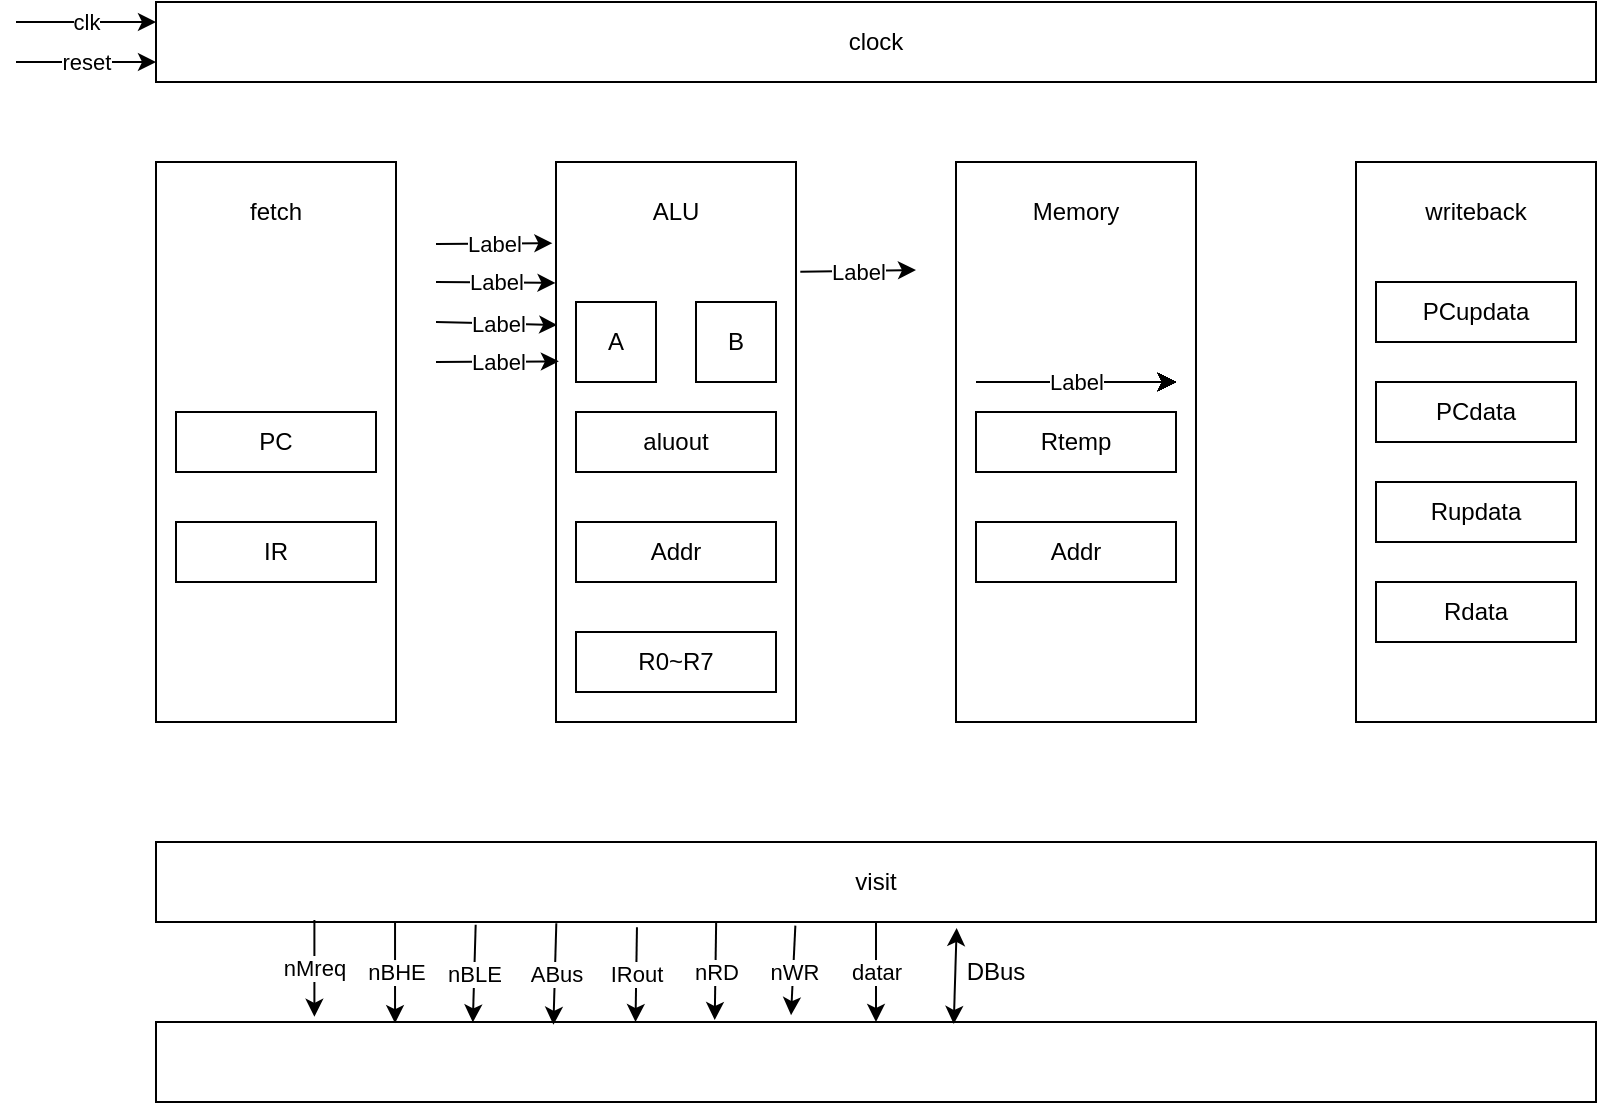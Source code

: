 <mxfile version="20.5.3" type="github">
  <diagram id="Z0ZnqTBoVo8ubZDgD4OC" name="第 1 页">
    <mxGraphModel dx="1865" dy="579" grid="1" gridSize="10" guides="1" tooltips="1" connect="1" arrows="1" fold="1" page="1" pageScale="1" pageWidth="827" pageHeight="1169" math="0" shadow="0">
      <root>
        <mxCell id="0" />
        <mxCell id="1" parent="0" />
        <mxCell id="C50PbBCwyJRlSNq6Uq3W-1" value="clock" style="rounded=0;whiteSpace=wrap;html=1;" vertex="1" parent="1">
          <mxGeometry x="40" y="240" width="720" height="40" as="geometry" />
        </mxCell>
        <mxCell id="C50PbBCwyJRlSNq6Uq3W-2" value="" style="rounded=0;whiteSpace=wrap;html=1;" vertex="1" parent="1">
          <mxGeometry x="240" y="320" width="120" height="280" as="geometry" />
        </mxCell>
        <mxCell id="C50PbBCwyJRlSNq6Uq3W-3" value="" style="rounded=0;whiteSpace=wrap;html=1;" vertex="1" parent="1">
          <mxGeometry x="440" y="320" width="120" height="280" as="geometry" />
        </mxCell>
        <mxCell id="C50PbBCwyJRlSNq6Uq3W-4" value="" style="rounded=0;whiteSpace=wrap;html=1;" vertex="1" parent="1">
          <mxGeometry x="40" y="320" width="120" height="280" as="geometry" />
        </mxCell>
        <mxCell id="C50PbBCwyJRlSNq6Uq3W-7" value="" style="rounded=0;whiteSpace=wrap;html=1;" vertex="1" parent="1">
          <mxGeometry x="640" y="320" width="120" height="280" as="geometry" />
        </mxCell>
        <mxCell id="C50PbBCwyJRlSNq6Uq3W-11" value="" style="endArrow=classic;html=1;rounded=0;entryX=0;entryY=0.25;entryDx=0;entryDy=0;entryPerimeter=0;" edge="1" parent="1" target="C50PbBCwyJRlSNq6Uq3W-1">
          <mxGeometry relative="1" as="geometry">
            <mxPoint x="-30" y="250" as="sourcePoint" />
            <mxPoint x="550" y="280" as="targetPoint" />
          </mxGeometry>
        </mxCell>
        <mxCell id="C50PbBCwyJRlSNq6Uq3W-12" value="clk" style="edgeLabel;resizable=0;html=1;align=center;verticalAlign=middle;" connectable="0" vertex="1" parent="C50PbBCwyJRlSNq6Uq3W-11">
          <mxGeometry relative="1" as="geometry" />
        </mxCell>
        <mxCell id="C50PbBCwyJRlSNq6Uq3W-13" value="" style="endArrow=classic;html=1;rounded=0;entryX=0;entryY=0.75;entryDx=0;entryDy=0;" edge="1" parent="1" target="C50PbBCwyJRlSNq6Uq3W-1">
          <mxGeometry relative="1" as="geometry">
            <mxPoint x="-30" y="270" as="sourcePoint" />
            <mxPoint x="550" y="280" as="targetPoint" />
            <Array as="points">
              <mxPoint x="-10" y="270" />
            </Array>
          </mxGeometry>
        </mxCell>
        <mxCell id="C50PbBCwyJRlSNq6Uq3W-14" value="reset" style="edgeLabel;resizable=0;html=1;align=center;verticalAlign=middle;" connectable="0" vertex="1" parent="C50PbBCwyJRlSNq6Uq3W-13">
          <mxGeometry relative="1" as="geometry" />
        </mxCell>
        <mxCell id="C50PbBCwyJRlSNq6Uq3W-16" value="PC" style="rounded=0;whiteSpace=wrap;html=1;" vertex="1" parent="1">
          <mxGeometry x="50" y="445" width="100" height="30" as="geometry" />
        </mxCell>
        <mxCell id="C50PbBCwyJRlSNq6Uq3W-17" value="IR" style="rounded=0;whiteSpace=wrap;html=1;" vertex="1" parent="1">
          <mxGeometry x="50" y="500" width="100" height="30" as="geometry" />
        </mxCell>
        <mxCell id="C50PbBCwyJRlSNq6Uq3W-18" value="Rtemp" style="rounded=0;whiteSpace=wrap;html=1;" vertex="1" parent="1">
          <mxGeometry x="450" y="445" width="100" height="30" as="geometry" />
        </mxCell>
        <mxCell id="C50PbBCwyJRlSNq6Uq3W-19" value="aluout" style="rounded=0;whiteSpace=wrap;html=1;" vertex="1" parent="1">
          <mxGeometry x="250" y="445" width="100" height="30" as="geometry" />
        </mxCell>
        <mxCell id="C50PbBCwyJRlSNq6Uq3W-20" value="Addr" style="rounded=0;whiteSpace=wrap;html=1;" vertex="1" parent="1">
          <mxGeometry x="250" y="500" width="100" height="30" as="geometry" />
        </mxCell>
        <mxCell id="C50PbBCwyJRlSNq6Uq3W-21" value="R0~R7" style="rounded=0;whiteSpace=wrap;html=1;" vertex="1" parent="1">
          <mxGeometry x="250" y="555" width="100" height="30" as="geometry" />
        </mxCell>
        <mxCell id="C50PbBCwyJRlSNq6Uq3W-22" value="Rupdata" style="rounded=0;whiteSpace=wrap;html=1;" vertex="1" parent="1">
          <mxGeometry x="650" y="480" width="100" height="30" as="geometry" />
        </mxCell>
        <mxCell id="C50PbBCwyJRlSNq6Uq3W-23" value="writeback" style="text;html=1;strokeColor=none;fillColor=none;align=center;verticalAlign=middle;whiteSpace=wrap;rounded=0;" vertex="1" parent="1">
          <mxGeometry x="670" y="330" width="60" height="30" as="geometry" />
        </mxCell>
        <mxCell id="C50PbBCwyJRlSNq6Uq3W-24" value="Memory" style="text;html=1;strokeColor=none;fillColor=none;align=center;verticalAlign=middle;whiteSpace=wrap;rounded=0;" vertex="1" parent="1">
          <mxGeometry x="470" y="330" width="60" height="30" as="geometry" />
        </mxCell>
        <mxCell id="C50PbBCwyJRlSNq6Uq3W-25" value="ALU" style="text;html=1;strokeColor=none;fillColor=none;align=center;verticalAlign=middle;whiteSpace=wrap;rounded=0;" vertex="1" parent="1">
          <mxGeometry x="270" y="330" width="60" height="30" as="geometry" />
        </mxCell>
        <mxCell id="C50PbBCwyJRlSNq6Uq3W-26" value="fetch" style="text;html=1;strokeColor=none;fillColor=none;align=center;verticalAlign=middle;whiteSpace=wrap;rounded=0;" vertex="1" parent="1">
          <mxGeometry x="70" y="330" width="60" height="30" as="geometry" />
        </mxCell>
        <mxCell id="C50PbBCwyJRlSNq6Uq3W-27" value="Addr" style="rounded=0;whiteSpace=wrap;html=1;" vertex="1" parent="1">
          <mxGeometry x="450" y="500" width="100" height="30" as="geometry" />
        </mxCell>
        <mxCell id="C50PbBCwyJRlSNq6Uq3W-28" value="Rdata" style="rounded=0;whiteSpace=wrap;html=1;" vertex="1" parent="1">
          <mxGeometry x="650" y="530" width="100" height="30" as="geometry" />
        </mxCell>
        <mxCell id="C50PbBCwyJRlSNq6Uq3W-29" value="PCdata" style="rounded=0;whiteSpace=wrap;html=1;" vertex="1" parent="1">
          <mxGeometry x="650" y="430" width="100" height="30" as="geometry" />
        </mxCell>
        <mxCell id="C50PbBCwyJRlSNq6Uq3W-30" value="PCupdata" style="rounded=0;whiteSpace=wrap;html=1;" vertex="1" parent="1">
          <mxGeometry x="650" y="380" width="100" height="30" as="geometry" />
        </mxCell>
        <mxCell id="C50PbBCwyJRlSNq6Uq3W-33" value="A" style="rounded=0;whiteSpace=wrap;html=1;" vertex="1" parent="1">
          <mxGeometry x="250" y="390" width="40" height="40" as="geometry" />
        </mxCell>
        <mxCell id="C50PbBCwyJRlSNq6Uq3W-34" value="B" style="rounded=0;whiteSpace=wrap;html=1;" vertex="1" parent="1">
          <mxGeometry x="310" y="390" width="40" height="40" as="geometry" />
        </mxCell>
        <mxCell id="C50PbBCwyJRlSNq6Uq3W-35" value="visit" style="rounded=0;whiteSpace=wrap;html=1;" vertex="1" parent="1">
          <mxGeometry x="40" y="660" width="720" height="40" as="geometry" />
        </mxCell>
        <mxCell id="C50PbBCwyJRlSNq6Uq3W-36" value="" style="rounded=0;whiteSpace=wrap;html=1;" vertex="1" parent="1">
          <mxGeometry x="40" y="750" width="720" height="40" as="geometry" />
        </mxCell>
        <mxCell id="C50PbBCwyJRlSNq6Uq3W-37" value="" style="endArrow=classic;html=1;rounded=0;entryX=0.11;entryY=-0.065;entryDx=0;entryDy=0;entryPerimeter=0;exitX=0.11;exitY=0.975;exitDx=0;exitDy=0;exitPerimeter=0;" edge="1" parent="1" source="C50PbBCwyJRlSNq6Uq3W-35" target="C50PbBCwyJRlSNq6Uq3W-36">
          <mxGeometry relative="1" as="geometry">
            <mxPoint x="450" y="580" as="sourcePoint" />
            <mxPoint x="550" y="580" as="targetPoint" />
            <Array as="points" />
          </mxGeometry>
        </mxCell>
        <mxCell id="C50PbBCwyJRlSNq6Uq3W-38" value="nMreq" style="edgeLabel;resizable=0;html=1;align=center;verticalAlign=middle;" connectable="0" vertex="1" parent="C50PbBCwyJRlSNq6Uq3W-37">
          <mxGeometry relative="1" as="geometry" />
        </mxCell>
        <mxCell id="C50PbBCwyJRlSNq6Uq3W-39" value="" style="endArrow=classic;html=1;rounded=0;exitX=0.444;exitY=1.045;exitDx=0;exitDy=0;exitPerimeter=0;entryX=0.441;entryY=-0.085;entryDx=0;entryDy=0;entryPerimeter=0;" edge="1" parent="1" source="C50PbBCwyJRlSNq6Uq3W-35" target="C50PbBCwyJRlSNq6Uq3W-36">
          <mxGeometry relative="1" as="geometry">
            <mxPoint x="359" y="700" as="sourcePoint" />
            <mxPoint x="359" y="760" as="targetPoint" />
          </mxGeometry>
        </mxCell>
        <mxCell id="C50PbBCwyJRlSNq6Uq3W-40" value="nWR" style="edgeLabel;resizable=0;html=1;align=center;verticalAlign=middle;" connectable="0" vertex="1" parent="C50PbBCwyJRlSNq6Uq3W-39">
          <mxGeometry relative="1" as="geometry" />
        </mxCell>
        <mxCell id="C50PbBCwyJRlSNq6Uq3W-41" value="" style="endArrow=classic;html=1;rounded=0;entryX=0.166;entryY=0.015;entryDx=0;entryDy=0;entryPerimeter=0;exitX=0.166;exitY=1.005;exitDx=0;exitDy=0;exitPerimeter=0;" edge="1" parent="1" source="C50PbBCwyJRlSNq6Uq3W-35" target="C50PbBCwyJRlSNq6Uq3W-36">
          <mxGeometry relative="1" as="geometry">
            <mxPoint x="160" y="700" as="sourcePoint" />
            <mxPoint x="250" y="620" as="targetPoint" />
          </mxGeometry>
        </mxCell>
        <mxCell id="C50PbBCwyJRlSNq6Uq3W-42" value="nBHE" style="edgeLabel;resizable=0;html=1;align=center;verticalAlign=middle;" connectable="0" vertex="1" parent="C50PbBCwyJRlSNq6Uq3W-41">
          <mxGeometry relative="1" as="geometry" />
        </mxCell>
        <mxCell id="C50PbBCwyJRlSNq6Uq3W-43" value="" style="endArrow=classic;html=1;rounded=0;exitX=0.389;exitY=1;exitDx=0;exitDy=0;exitPerimeter=0;entryX=0.388;entryY=-0.025;entryDx=0;entryDy=0;entryPerimeter=0;" edge="1" parent="1" source="C50PbBCwyJRlSNq6Uq3W-35" target="C50PbBCwyJRlSNq6Uq3W-36">
          <mxGeometry relative="1" as="geometry">
            <mxPoint x="450" y="580" as="sourcePoint" />
            <mxPoint x="550" y="580" as="targetPoint" />
          </mxGeometry>
        </mxCell>
        <mxCell id="C50PbBCwyJRlSNq6Uq3W-44" value="nRD" style="edgeLabel;resizable=0;html=1;align=center;verticalAlign=middle;" connectable="0" vertex="1" parent="C50PbBCwyJRlSNq6Uq3W-43">
          <mxGeometry relative="1" as="geometry" />
        </mxCell>
        <mxCell id="C50PbBCwyJRlSNq6Uq3W-45" value="" style="endArrow=classic;html=1;rounded=0;entryX=0.333;entryY=0;entryDx=0;entryDy=0;entryPerimeter=0;exitX=0.334;exitY=1.065;exitDx=0;exitDy=0;exitPerimeter=0;" edge="1" parent="1" source="C50PbBCwyJRlSNq6Uq3W-35" target="C50PbBCwyJRlSNq6Uq3W-36">
          <mxGeometry relative="1" as="geometry">
            <mxPoint x="280" y="700" as="sourcePoint" />
            <mxPoint x="550" y="580" as="targetPoint" />
          </mxGeometry>
        </mxCell>
        <mxCell id="C50PbBCwyJRlSNq6Uq3W-46" value="IRout" style="edgeLabel;resizable=0;html=1;align=center;verticalAlign=middle;" connectable="0" vertex="1" parent="C50PbBCwyJRlSNq6Uq3W-45">
          <mxGeometry relative="1" as="geometry" />
        </mxCell>
        <mxCell id="C50PbBCwyJRlSNq6Uq3W-47" value="" style="endArrow=classic;html=1;rounded=0;exitX=0.278;exitY=1.015;exitDx=0;exitDy=0;exitPerimeter=0;entryX=0.276;entryY=0.035;entryDx=0;entryDy=0;entryPerimeter=0;" edge="1" parent="1" source="C50PbBCwyJRlSNq6Uq3W-35" target="C50PbBCwyJRlSNq6Uq3W-36">
          <mxGeometry relative="1" as="geometry">
            <mxPoint x="390" y="630" as="sourcePoint" />
            <mxPoint x="490" y="630" as="targetPoint" />
          </mxGeometry>
        </mxCell>
        <mxCell id="C50PbBCwyJRlSNq6Uq3W-48" value="ABus" style="edgeLabel;resizable=0;html=1;align=center;verticalAlign=middle;" connectable="0" vertex="1" parent="C50PbBCwyJRlSNq6Uq3W-47">
          <mxGeometry relative="1" as="geometry" />
        </mxCell>
        <mxCell id="C50PbBCwyJRlSNq6Uq3W-49" value="" style="endArrow=classic;html=1;rounded=0;exitX=0.222;exitY=1.035;exitDx=0;exitDy=0;exitPerimeter=0;entryX=0.22;entryY=0.005;entryDx=0;entryDy=0;entryPerimeter=0;" edge="1" parent="1" source="C50PbBCwyJRlSNq6Uq3W-35" target="C50PbBCwyJRlSNq6Uq3W-36">
          <mxGeometry relative="1" as="geometry">
            <mxPoint x="450" y="580" as="sourcePoint" />
            <mxPoint x="200" y="760" as="targetPoint" />
          </mxGeometry>
        </mxCell>
        <mxCell id="C50PbBCwyJRlSNq6Uq3W-50" value="nBLE" style="edgeLabel;resizable=0;html=1;align=center;verticalAlign=middle;" connectable="0" vertex="1" parent="C50PbBCwyJRlSNq6Uq3W-49">
          <mxGeometry relative="1" as="geometry" />
        </mxCell>
        <mxCell id="C50PbBCwyJRlSNq6Uq3W-51" value="" style="endArrow=classic;html=1;rounded=0;exitX=0.5;exitY=1;exitDx=0;exitDy=0;entryX=0.5;entryY=0;entryDx=0;entryDy=0;" edge="1" parent="1" source="C50PbBCwyJRlSNq6Uq3W-35" target="C50PbBCwyJRlSNq6Uq3W-36">
          <mxGeometry relative="1" as="geometry">
            <mxPoint x="450" y="580" as="sourcePoint" />
            <mxPoint x="400" y="750" as="targetPoint" />
          </mxGeometry>
        </mxCell>
        <mxCell id="C50PbBCwyJRlSNq6Uq3W-52" value="datar" style="edgeLabel;resizable=0;html=1;align=center;verticalAlign=middle;" connectable="0" vertex="1" parent="C50PbBCwyJRlSNq6Uq3W-51">
          <mxGeometry relative="1" as="geometry" />
        </mxCell>
        <mxCell id="C50PbBCwyJRlSNq6Uq3W-53" value="" style="endArrow=classic;startArrow=classic;html=1;rounded=0;exitX=0.554;exitY=0.025;exitDx=0;exitDy=0;exitPerimeter=0;entryX=0.556;entryY=1.075;entryDx=0;entryDy=0;entryPerimeter=0;" edge="1" parent="1" source="C50PbBCwyJRlSNq6Uq3W-36" target="C50PbBCwyJRlSNq6Uq3W-35">
          <mxGeometry width="50" height="50" relative="1" as="geometry">
            <mxPoint x="470" y="610" as="sourcePoint" />
            <mxPoint x="520" y="560" as="targetPoint" />
          </mxGeometry>
        </mxCell>
        <mxCell id="C50PbBCwyJRlSNq6Uq3W-57" value="DBus" style="text;html=1;strokeColor=none;fillColor=none;align=center;verticalAlign=middle;whiteSpace=wrap;rounded=0;" vertex="1" parent="1">
          <mxGeometry x="430" y="710" width="60" height="30" as="geometry" />
        </mxCell>
        <mxCell id="C50PbBCwyJRlSNq6Uq3W-58" value="" style="endArrow=classic;html=1;rounded=0;" edge="1" parent="1">
          <mxGeometry relative="1" as="geometry">
            <mxPoint x="450" y="430" as="sourcePoint" />
            <mxPoint x="550" y="430" as="targetPoint" />
          </mxGeometry>
        </mxCell>
        <mxCell id="C50PbBCwyJRlSNq6Uq3W-59" value="Label" style="edgeLabel;resizable=0;html=1;align=center;verticalAlign=middle;" connectable="0" vertex="1" parent="C50PbBCwyJRlSNq6Uq3W-58">
          <mxGeometry relative="1" as="geometry" />
        </mxCell>
        <mxCell id="C50PbBCwyJRlSNq6Uq3W-60" value="" style="endArrow=classic;html=1;rounded=0;" edge="1" parent="1">
          <mxGeometry relative="1" as="geometry">
            <mxPoint x="450" y="430" as="sourcePoint" />
            <mxPoint x="550" y="430" as="targetPoint" />
          </mxGeometry>
        </mxCell>
        <mxCell id="C50PbBCwyJRlSNq6Uq3W-61" value="Label" style="edgeLabel;resizable=0;html=1;align=center;verticalAlign=middle;" connectable="0" vertex="1" parent="C50PbBCwyJRlSNq6Uq3W-60">
          <mxGeometry relative="1" as="geometry" />
        </mxCell>
        <mxCell id="C50PbBCwyJRlSNq6Uq3W-62" value="" style="endArrow=classic;html=1;rounded=0;" edge="1" parent="1">
          <mxGeometry relative="1" as="geometry">
            <mxPoint x="450" y="430" as="sourcePoint" />
            <mxPoint x="550" y="430" as="targetPoint" />
          </mxGeometry>
        </mxCell>
        <mxCell id="C50PbBCwyJRlSNq6Uq3W-63" value="Label" style="edgeLabel;resizable=0;html=1;align=center;verticalAlign=middle;" connectable="0" vertex="1" parent="C50PbBCwyJRlSNq6Uq3W-62">
          <mxGeometry relative="1" as="geometry" />
        </mxCell>
        <mxCell id="C50PbBCwyJRlSNq6Uq3W-64" value="" style="endArrow=classic;html=1;rounded=0;" edge="1" parent="1">
          <mxGeometry relative="1" as="geometry">
            <mxPoint x="450" y="430" as="sourcePoint" />
            <mxPoint x="550" y="430" as="targetPoint" />
          </mxGeometry>
        </mxCell>
        <mxCell id="C50PbBCwyJRlSNq6Uq3W-65" value="Label" style="edgeLabel;resizable=0;html=1;align=center;verticalAlign=middle;" connectable="0" vertex="1" parent="C50PbBCwyJRlSNq6Uq3W-64">
          <mxGeometry relative="1" as="geometry" />
        </mxCell>
        <mxCell id="C50PbBCwyJRlSNq6Uq3W-66" value="" style="endArrow=classic;html=1;rounded=0;" edge="1" parent="1">
          <mxGeometry relative="1" as="geometry">
            <mxPoint x="450" y="430" as="sourcePoint" />
            <mxPoint x="550" y="430" as="targetPoint" />
          </mxGeometry>
        </mxCell>
        <mxCell id="C50PbBCwyJRlSNq6Uq3W-67" value="Label" style="edgeLabel;resizable=0;html=1;align=center;verticalAlign=middle;" connectable="0" vertex="1" parent="C50PbBCwyJRlSNq6Uq3W-66">
          <mxGeometry relative="1" as="geometry" />
        </mxCell>
        <mxCell id="C50PbBCwyJRlSNq6Uq3W-68" value="" style="endArrow=classic;html=1;rounded=0;" edge="1" parent="1">
          <mxGeometry relative="1" as="geometry">
            <mxPoint x="450" y="430" as="sourcePoint" />
            <mxPoint x="550" y="430" as="targetPoint" />
          </mxGeometry>
        </mxCell>
        <mxCell id="C50PbBCwyJRlSNq6Uq3W-69" value="Label" style="edgeLabel;resizable=0;html=1;align=center;verticalAlign=middle;" connectable="0" vertex="1" parent="C50PbBCwyJRlSNq6Uq3W-68">
          <mxGeometry relative="1" as="geometry" />
        </mxCell>
        <mxCell id="C50PbBCwyJRlSNq6Uq3W-70" value="" style="endArrow=classic;html=1;rounded=0;" edge="1" parent="1">
          <mxGeometry relative="1" as="geometry">
            <mxPoint x="450" y="430" as="sourcePoint" />
            <mxPoint x="550" y="430" as="targetPoint" />
          </mxGeometry>
        </mxCell>
        <mxCell id="C50PbBCwyJRlSNq6Uq3W-71" value="Label" style="edgeLabel;resizable=0;html=1;align=center;verticalAlign=middle;" connectable="0" vertex="1" parent="C50PbBCwyJRlSNq6Uq3W-70">
          <mxGeometry relative="1" as="geometry" />
        </mxCell>
        <mxCell id="C50PbBCwyJRlSNq6Uq3W-72" value="" style="endArrow=classic;html=1;rounded=0;" edge="1" parent="1">
          <mxGeometry relative="1" as="geometry">
            <mxPoint x="450" y="430" as="sourcePoint" />
            <mxPoint x="550" y="430" as="targetPoint" />
          </mxGeometry>
        </mxCell>
        <mxCell id="C50PbBCwyJRlSNq6Uq3W-73" value="Label" style="edgeLabel;resizable=0;html=1;align=center;verticalAlign=middle;" connectable="0" vertex="1" parent="C50PbBCwyJRlSNq6Uq3W-72">
          <mxGeometry relative="1" as="geometry" />
        </mxCell>
        <mxCell id="C50PbBCwyJRlSNq6Uq3W-74" value="" style="endArrow=classic;html=1;rounded=0;" edge="1" parent="1">
          <mxGeometry relative="1" as="geometry">
            <mxPoint x="450" y="430" as="sourcePoint" />
            <mxPoint x="550" y="430" as="targetPoint" />
          </mxGeometry>
        </mxCell>
        <mxCell id="C50PbBCwyJRlSNq6Uq3W-75" value="Label" style="edgeLabel;resizable=0;html=1;align=center;verticalAlign=middle;" connectable="0" vertex="1" parent="C50PbBCwyJRlSNq6Uq3W-74">
          <mxGeometry relative="1" as="geometry" />
        </mxCell>
        <mxCell id="C50PbBCwyJRlSNq6Uq3W-76" value="" style="endArrow=classic;html=1;rounded=0;" edge="1" parent="1">
          <mxGeometry relative="1" as="geometry">
            <mxPoint x="450" y="430" as="sourcePoint" />
            <mxPoint x="550" y="430" as="targetPoint" />
          </mxGeometry>
        </mxCell>
        <mxCell id="C50PbBCwyJRlSNq6Uq3W-77" value="Label" style="edgeLabel;resizable=0;html=1;align=center;verticalAlign=middle;" connectable="0" vertex="1" parent="C50PbBCwyJRlSNq6Uq3W-76">
          <mxGeometry relative="1" as="geometry" />
        </mxCell>
        <mxCell id="C50PbBCwyJRlSNq6Uq3W-78" value="" style="endArrow=classic;html=1;rounded=0;" edge="1" parent="1">
          <mxGeometry relative="1" as="geometry">
            <mxPoint x="450" y="430" as="sourcePoint" />
            <mxPoint x="550" y="430" as="targetPoint" />
          </mxGeometry>
        </mxCell>
        <mxCell id="C50PbBCwyJRlSNq6Uq3W-79" value="Label" style="edgeLabel;resizable=0;html=1;align=center;verticalAlign=middle;" connectable="0" vertex="1" parent="C50PbBCwyJRlSNq6Uq3W-78">
          <mxGeometry relative="1" as="geometry" />
        </mxCell>
        <mxCell id="C50PbBCwyJRlSNq6Uq3W-80" value="" style="endArrow=classic;html=1;rounded=0;" edge="1" parent="1">
          <mxGeometry relative="1" as="geometry">
            <mxPoint x="450" y="430" as="sourcePoint" />
            <mxPoint x="550" y="430" as="targetPoint" />
          </mxGeometry>
        </mxCell>
        <mxCell id="C50PbBCwyJRlSNq6Uq3W-81" value="Label" style="edgeLabel;resizable=0;html=1;align=center;verticalAlign=middle;" connectable="0" vertex="1" parent="C50PbBCwyJRlSNq6Uq3W-80">
          <mxGeometry relative="1" as="geometry" />
        </mxCell>
        <mxCell id="C50PbBCwyJRlSNq6Uq3W-82" value="" style="endArrow=classic;html=1;rounded=0;" edge="1" parent="1">
          <mxGeometry relative="1" as="geometry">
            <mxPoint x="450" y="430" as="sourcePoint" />
            <mxPoint x="550" y="430" as="targetPoint" />
          </mxGeometry>
        </mxCell>
        <mxCell id="C50PbBCwyJRlSNq6Uq3W-83" value="Label" style="edgeLabel;resizable=0;html=1;align=center;verticalAlign=middle;" connectable="0" vertex="1" parent="C50PbBCwyJRlSNq6Uq3W-82">
          <mxGeometry relative="1" as="geometry" />
        </mxCell>
        <mxCell id="C50PbBCwyJRlSNq6Uq3W-84" value="" style="endArrow=classic;html=1;rounded=0;" edge="1" parent="1">
          <mxGeometry relative="1" as="geometry">
            <mxPoint x="450" y="430" as="sourcePoint" />
            <mxPoint x="550" y="430" as="targetPoint" />
          </mxGeometry>
        </mxCell>
        <mxCell id="C50PbBCwyJRlSNq6Uq3W-85" value="Label" style="edgeLabel;resizable=0;html=1;align=center;verticalAlign=middle;" connectable="0" vertex="1" parent="C50PbBCwyJRlSNq6Uq3W-84">
          <mxGeometry relative="1" as="geometry" />
        </mxCell>
        <mxCell id="C50PbBCwyJRlSNq6Uq3W-86" value="" style="endArrow=classic;html=1;rounded=0;" edge="1" parent="1">
          <mxGeometry relative="1" as="geometry">
            <mxPoint x="450" y="430" as="sourcePoint" />
            <mxPoint x="550" y="430" as="targetPoint" />
          </mxGeometry>
        </mxCell>
        <mxCell id="C50PbBCwyJRlSNq6Uq3W-87" value="Label" style="edgeLabel;resizable=0;html=1;align=center;verticalAlign=middle;" connectable="0" vertex="1" parent="C50PbBCwyJRlSNq6Uq3W-86">
          <mxGeometry relative="1" as="geometry" />
        </mxCell>
        <mxCell id="C50PbBCwyJRlSNq6Uq3W-88" value="" style="endArrow=classic;html=1;rounded=0;" edge="1" parent="1">
          <mxGeometry relative="1" as="geometry">
            <mxPoint x="450" y="430" as="sourcePoint" />
            <mxPoint x="550" y="430" as="targetPoint" />
          </mxGeometry>
        </mxCell>
        <mxCell id="C50PbBCwyJRlSNq6Uq3W-89" value="Label" style="edgeLabel;resizable=0;html=1;align=center;verticalAlign=middle;" connectable="0" vertex="1" parent="C50PbBCwyJRlSNq6Uq3W-88">
          <mxGeometry relative="1" as="geometry" />
        </mxCell>
        <mxCell id="C50PbBCwyJRlSNq6Uq3W-90" value="" style="endArrow=classic;html=1;rounded=0;" edge="1" parent="1">
          <mxGeometry relative="1" as="geometry">
            <mxPoint x="450" y="430" as="sourcePoint" />
            <mxPoint x="550" y="430" as="targetPoint" />
          </mxGeometry>
        </mxCell>
        <mxCell id="C50PbBCwyJRlSNq6Uq3W-91" value="Label" style="edgeLabel;resizable=0;html=1;align=center;verticalAlign=middle;" connectable="0" vertex="1" parent="C50PbBCwyJRlSNq6Uq3W-90">
          <mxGeometry relative="1" as="geometry" />
        </mxCell>
        <mxCell id="C50PbBCwyJRlSNq6Uq3W-92" value="" style="endArrow=classic;html=1;rounded=0;" edge="1" parent="1">
          <mxGeometry relative="1" as="geometry">
            <mxPoint x="450" y="430" as="sourcePoint" />
            <mxPoint x="550" y="430" as="targetPoint" />
          </mxGeometry>
        </mxCell>
        <mxCell id="C50PbBCwyJRlSNq6Uq3W-93" value="Label" style="edgeLabel;resizable=0;html=1;align=center;verticalAlign=middle;" connectable="0" vertex="1" parent="C50PbBCwyJRlSNq6Uq3W-92">
          <mxGeometry relative="1" as="geometry" />
        </mxCell>
        <mxCell id="C50PbBCwyJRlSNq6Uq3W-94" value="" style="endArrow=classic;html=1;rounded=0;" edge="1" parent="1">
          <mxGeometry relative="1" as="geometry">
            <mxPoint x="450" y="430" as="sourcePoint" />
            <mxPoint x="550" y="430" as="targetPoint" />
          </mxGeometry>
        </mxCell>
        <mxCell id="C50PbBCwyJRlSNq6Uq3W-95" value="Label" style="edgeLabel;resizable=0;html=1;align=center;verticalAlign=middle;" connectable="0" vertex="1" parent="C50PbBCwyJRlSNq6Uq3W-94">
          <mxGeometry relative="1" as="geometry" />
        </mxCell>
        <mxCell id="C50PbBCwyJRlSNq6Uq3W-96" value="" style="endArrow=classic;html=1;rounded=0;exitX=1.018;exitY=0.196;exitDx=0;exitDy=0;exitPerimeter=0;" edge="1" parent="1" source="C50PbBCwyJRlSNq6Uq3W-2">
          <mxGeometry relative="1" as="geometry">
            <mxPoint x="380" y="380" as="sourcePoint" />
            <mxPoint x="420" y="374" as="targetPoint" />
          </mxGeometry>
        </mxCell>
        <mxCell id="C50PbBCwyJRlSNq6Uq3W-97" value="Label" style="edgeLabel;resizable=0;html=1;align=center;verticalAlign=middle;" connectable="0" vertex="1" parent="C50PbBCwyJRlSNq6Uq3W-96">
          <mxGeometry relative="1" as="geometry" />
        </mxCell>
        <mxCell id="C50PbBCwyJRlSNq6Uq3W-98" value="" style="endArrow=classic;html=1;rounded=0;entryX=0.012;entryY=0.356;entryDx=0;entryDy=0;entryPerimeter=0;" edge="1" parent="1" target="C50PbBCwyJRlSNq6Uq3W-2">
          <mxGeometry relative="1" as="geometry">
            <mxPoint x="180" y="420" as="sourcePoint" />
            <mxPoint x="230" y="420" as="targetPoint" />
          </mxGeometry>
        </mxCell>
        <mxCell id="C50PbBCwyJRlSNq6Uq3W-99" value="Label" style="edgeLabel;resizable=0;html=1;align=center;verticalAlign=middle;" connectable="0" vertex="1" parent="C50PbBCwyJRlSNq6Uq3W-98">
          <mxGeometry relative="1" as="geometry" />
        </mxCell>
        <mxCell id="C50PbBCwyJRlSNq6Uq3W-100" value="" style="endArrow=classic;html=1;rounded=0;entryX=0.005;entryY=0.291;entryDx=0;entryDy=0;entryPerimeter=0;" edge="1" parent="1" target="C50PbBCwyJRlSNq6Uq3W-2">
          <mxGeometry relative="1" as="geometry">
            <mxPoint x="180" y="400" as="sourcePoint" />
            <mxPoint x="220" y="400" as="targetPoint" />
          </mxGeometry>
        </mxCell>
        <mxCell id="C50PbBCwyJRlSNq6Uq3W-101" value="Label" style="edgeLabel;resizable=0;html=1;align=center;verticalAlign=middle;" connectable="0" vertex="1" parent="C50PbBCwyJRlSNq6Uq3W-100">
          <mxGeometry relative="1" as="geometry" />
        </mxCell>
        <mxCell id="C50PbBCwyJRlSNq6Uq3W-102" value="" style="endArrow=classic;html=1;rounded=0;entryX=-0.002;entryY=0.216;entryDx=0;entryDy=0;entryPerimeter=0;" edge="1" parent="1" target="C50PbBCwyJRlSNq6Uq3W-2">
          <mxGeometry relative="1" as="geometry">
            <mxPoint x="180" y="380" as="sourcePoint" />
            <mxPoint x="550" y="430" as="targetPoint" />
          </mxGeometry>
        </mxCell>
        <mxCell id="C50PbBCwyJRlSNq6Uq3W-103" value="Label" style="edgeLabel;resizable=0;html=1;align=center;verticalAlign=middle;" connectable="0" vertex="1" parent="C50PbBCwyJRlSNq6Uq3W-102">
          <mxGeometry relative="1" as="geometry" />
        </mxCell>
        <mxCell id="C50PbBCwyJRlSNq6Uq3W-104" value="" style="endArrow=classic;html=1;rounded=0;entryX=-0.015;entryY=0.145;entryDx=0;entryDy=0;entryPerimeter=0;" edge="1" parent="1" target="C50PbBCwyJRlSNq6Uq3W-2">
          <mxGeometry relative="1" as="geometry">
            <mxPoint x="180" y="361" as="sourcePoint" />
            <mxPoint x="550" y="430" as="targetPoint" />
          </mxGeometry>
        </mxCell>
        <mxCell id="C50PbBCwyJRlSNq6Uq3W-105" value="Label" style="edgeLabel;resizable=0;html=1;align=center;verticalAlign=middle;" connectable="0" vertex="1" parent="C50PbBCwyJRlSNq6Uq3W-104">
          <mxGeometry relative="1" as="geometry" />
        </mxCell>
      </root>
    </mxGraphModel>
  </diagram>
</mxfile>
